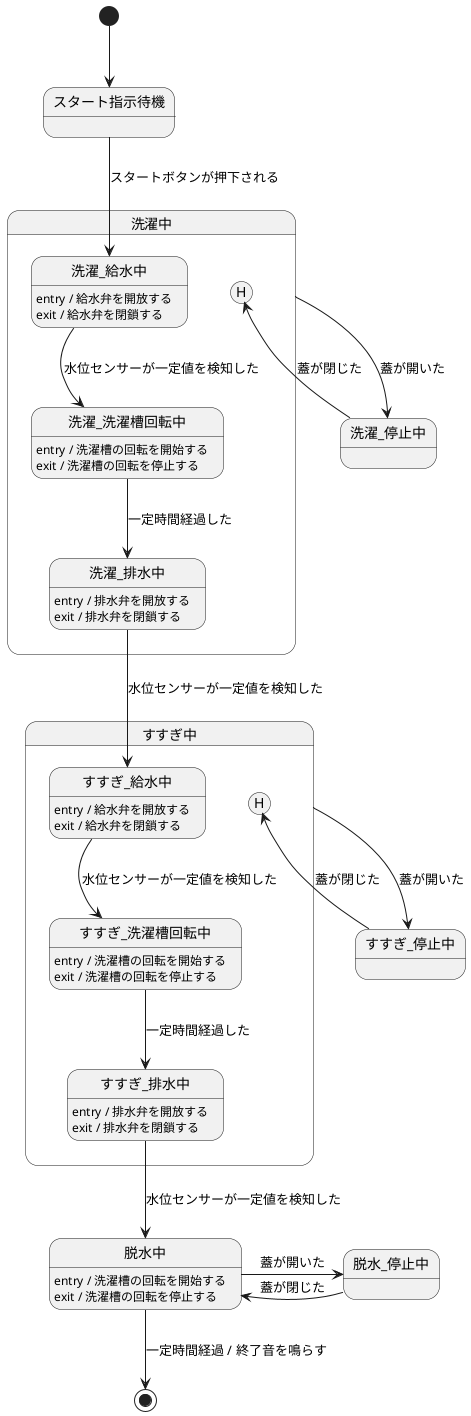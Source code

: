 @startuml washing machine
' left to right direction

/'
①洗濯物を入れて洗剤をセットし、スタートボタンを押す
②水道につながっているバルブを開き、給水を開始する
③決められた水量が洗濯槽にたまったらバルブを閉じる
④洗濯処理用のモーターを始動させる
⑤設定された洗濯時間が経過したらモーターを止める
⑥排水溝につながっているバルブを開き、排水する
⑦排水完了後にバルブを閉じる
⑧再度給水を開始し、設定された水量に達したらバルブを閉じる
⑨モーターを再度始動させ、すすぎ処理を開始する
⑩設定されたすすぎ時間が経過したらモーターを止める
⑪排水溝につながっているバルブを開いて排水開始
⑫排水完了後にバルブを閉じる
⑬モーターを再度始動させ、給水しながらすすぎ処理（2回目）を行う
⑭排水溝につながっているバルブを開いて排水開始
⑮排水完了後にバルブを閉じる
⑯モーターを始動させ、脱水処理を行う
⑰設定された時間が経過したら脱水完了。モーターを停止させる
⑱終了音を鳴らして洗濯完了
'/

[*] --> スタート指示待機

state 洗濯中 {
    スタート指示待機 --> 洗濯_給水中 : スタートボタンが押下される
    洗濯_給水中 --> 洗濯_洗濯槽回転中 : 水位センサーが一定値を検知した
    洗濯_洗濯槽回転中 --> 洗濯_排水中 : 一定時間経過した

    洗濯_給水中 : entry / 給水弁を開放する
    洗濯_給水中 : exit / 給水弁を閉鎖する
    洗濯_洗濯槽回転中 : entry / 洗濯槽の回転を開始する
    洗濯_洗濯槽回転中 : exit / 洗濯槽の回転を停止する
    洗濯_排水中 : entry / 排水弁を開放する
    洗濯_排水中 : exit / 排水弁を閉鎖する
}

洗濯中 --> 洗濯_停止中 : 蓋が開いた
洗濯_停止中 -left-> 洗濯中[H] : 蓋が閉じた

state すすぎ中 {
    洗濯_排水中 --> すすぎ_給水中 : 水位センサーが一定値を検知した
    すすぎ_給水中 --> すすぎ_洗濯槽回転中 : 水位センサーが一定値を検知した
    すすぎ_洗濯槽回転中 --> すすぎ_排水中 : 一定時間経過した

    すすぎ_給水中 : entry / 給水弁を開放する
    すすぎ_給水中 : exit / 給水弁を閉鎖する
    すすぎ_洗濯槽回転中 : entry / 洗濯槽の回転を開始する
    すすぎ_洗濯槽回転中 : exit / 洗濯槽の回転を停止する
    すすぎ_排水中 : entry / 排水弁を開放する
    すすぎ_排水中 : exit / 排水弁を閉鎖する
}

すすぎ中 --> すすぎ_停止中 : 蓋が開いた
すすぎ_停止中 -left-> すすぎ中[H] : 蓋が閉じた

すすぎ_排水中 --> 脱水中 : 水位センサーが一定値を検知した
脱水中 --> [*] : 一定時間経過 / 終了音を鳴らす

脱水中 -> 脱水_停止中 : 蓋が開いた
脱水_停止中 -left-> 脱水中 : 蓋が閉じた

脱水中 : entry / 洗濯槽の回転を開始する
脱水中 : exit / 洗濯槽の回転を停止する

@enduml